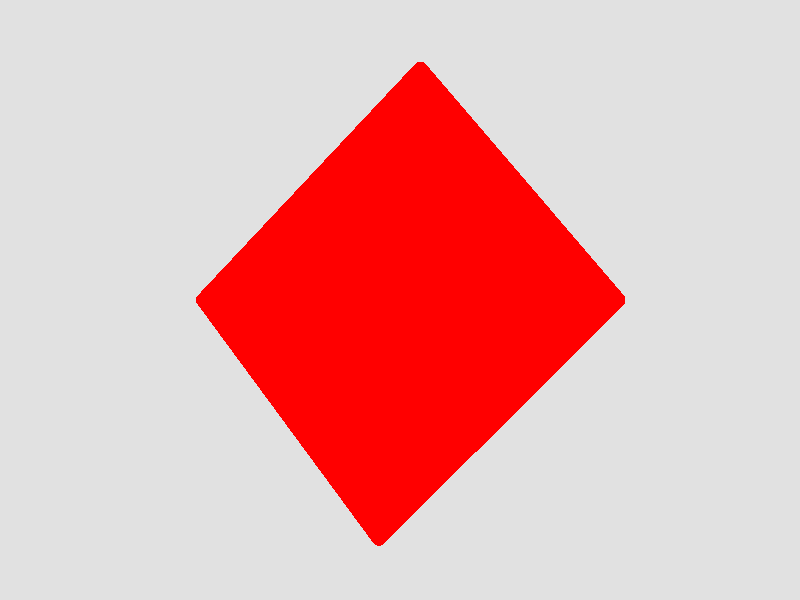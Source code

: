 #include "colors.inc"

camera {
 location <0, 0, -10>
 look_at 0
 angle 19
}

light_source { <3, -7, -20> White }
background { Gray75 }

#declare frame_w = 0.03;

union {
 union {

  cylinder { -z, -x, frame_w }
  cylinder { -x, z, frame_w }
  cylinder { z, x, frame_w }
  cylinder { x, -z, frame_w }

  cylinder { -z, y, frame_w }
  cylinder { -x, y, frame_w }
  cylinder { z, y, frame_w }
  cylinder { x, y, frame_w }

  cylinder { -z, -y, frame_w }
  cylinder { -x, -y, frame_w }
  cylinder { z, -y, frame_w }
  cylinder { x, -y, frame_w }

  sphere { -z, frame_w }
  sphere { z, frame_w }
  sphere { -x, frame_w }
  sphere { x, frame_w }
  sphere { -y, frame_w }
  sphere { y, frame_w }

  texture {
   pigment { color Red }
   finish { ambient .2 diffuse 0.8 specular 1 }
  }
 }

 union {

  triangle { y, x, z }
  triangle { y, z, -x }
  triangle { y, -x, -z }
  triangle { y, -z, x }
  triangle { -y, x, z }
  triangle { -y, z, -x }
  triangle { -y, -x, -z }
  triangle { -y, -z, x }

  texture { 
   pigment { color Red filter 0.6 }
  }
 }

 rotate <10, 30, 0>
 rotate y * clock * 360
}

